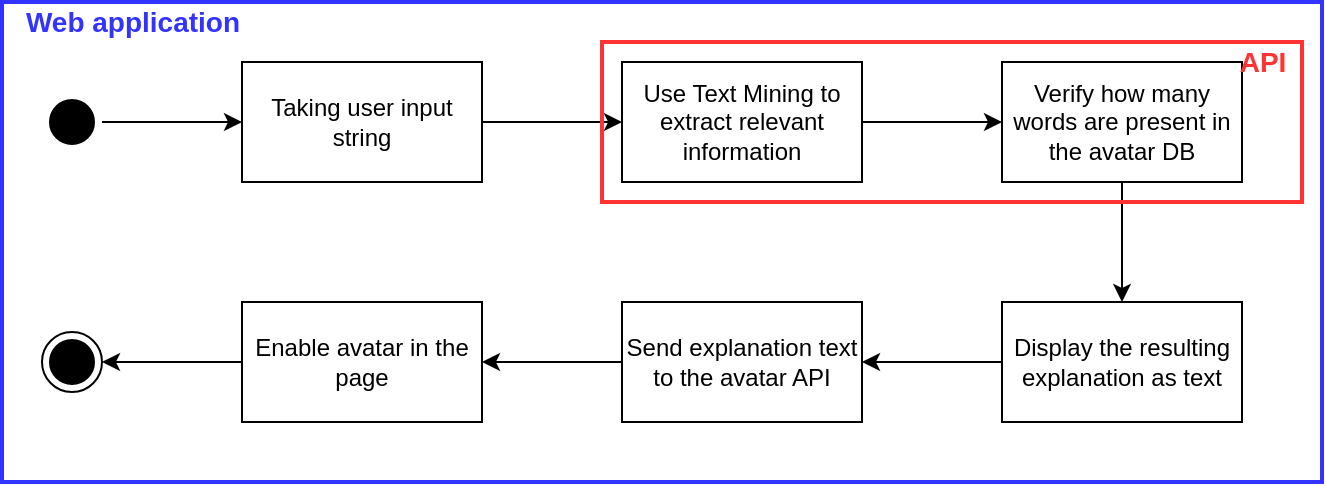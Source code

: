 <mxfile version="12.7.2" type="device"><diagram id="Ll04QxT76b2GEXGV4jRK" name="Page-1"><mxGraphModel dx="1422" dy="751" grid="1" gridSize="10" guides="1" tooltips="1" connect="1" arrows="1" fold="1" page="1" pageScale="1" pageWidth="827" pageHeight="1169" math="0" shadow="0"><root><mxCell id="0"/><mxCell id="1" parent="0"/><mxCell id="VCaXGRUXvN-TpSUMwEUP-3" value="" style="rounded=0;whiteSpace=wrap;html=1;strokeColor=#3333FF;strokeWidth=2;fillColor=none;" vertex="1" parent="1"><mxGeometry x="80" y="110" width="660" height="240" as="geometry"/></mxCell><mxCell id="2fpD-Kg2uNFjQKfal3sN-4" value="" style="edgeStyle=orthogonalEdgeStyle;rounded=0;orthogonalLoop=1;jettySize=auto;html=1;" parent="1" source="2fpD-Kg2uNFjQKfal3sN-1" target="2fpD-Kg2uNFjQKfal3sN-5" edge="1"><mxGeometry relative="1" as="geometry"><mxPoint x="115" y="250" as="targetPoint"/></mxGeometry></mxCell><mxCell id="2fpD-Kg2uNFjQKfal3sN-1" value="" style="ellipse;html=1;shape=startState;fillColor=#000000;strokeColor=#000000;" parent="1" vertex="1"><mxGeometry x="100" y="155" width="30" height="30" as="geometry"/></mxCell><mxCell id="2fpD-Kg2uNFjQKfal3sN-2" value="" style="ellipse;html=1;shape=endState;fillColor=#000000;strokeColor=#000000;" parent="1" vertex="1"><mxGeometry x="100" y="275" width="30" height="30" as="geometry"/></mxCell><mxCell id="2fpD-Kg2uNFjQKfal3sN-7" value="" style="edgeStyle=orthogonalEdgeStyle;rounded=0;orthogonalLoop=1;jettySize=auto;html=1;" parent="1" source="2fpD-Kg2uNFjQKfal3sN-5" target="2fpD-Kg2uNFjQKfal3sN-6" edge="1"><mxGeometry relative="1" as="geometry"/></mxCell><mxCell id="2fpD-Kg2uNFjQKfal3sN-5" value="Taking user input string" style="rounded=0;whiteSpace=wrap;html=1;strokeColor=#000000;fillColor=#FFFFFF;" parent="1" vertex="1"><mxGeometry x="200" y="140" width="120" height="60" as="geometry"/></mxCell><mxCell id="2fpD-Kg2uNFjQKfal3sN-9" value="" style="edgeStyle=orthogonalEdgeStyle;rounded=0;orthogonalLoop=1;jettySize=auto;html=1;" parent="1" source="2fpD-Kg2uNFjQKfal3sN-6" target="2fpD-Kg2uNFjQKfal3sN-8" edge="1"><mxGeometry relative="1" as="geometry"/></mxCell><mxCell id="2fpD-Kg2uNFjQKfal3sN-6" value="Use Text Mining to extract relevant information" style="rounded=0;whiteSpace=wrap;html=1;strokeColor=#000000;fillColor=#FFFFFF;" parent="1" vertex="1"><mxGeometry x="390" y="140" width="120" height="60" as="geometry"/></mxCell><mxCell id="2fpD-Kg2uNFjQKfal3sN-11" value="" style="edgeStyle=orthogonalEdgeStyle;rounded=0;orthogonalLoop=1;jettySize=auto;html=1;" parent="1" source="2fpD-Kg2uNFjQKfal3sN-8" target="2fpD-Kg2uNFjQKfal3sN-10" edge="1"><mxGeometry relative="1" as="geometry"/></mxCell><mxCell id="2fpD-Kg2uNFjQKfal3sN-8" value="Verify how many words are present in the avatar DB" style="rounded=0;whiteSpace=wrap;html=1;strokeColor=#000000;fillColor=#FFFFFF;" parent="1" vertex="1"><mxGeometry x="580" y="140" width="120" height="60" as="geometry"/></mxCell><mxCell id="2fpD-Kg2uNFjQKfal3sN-15" value="" style="edgeStyle=orthogonalEdgeStyle;rounded=0;orthogonalLoop=1;jettySize=auto;html=1;" parent="1" source="2fpD-Kg2uNFjQKfal3sN-10" target="2fpD-Kg2uNFjQKfal3sN-14" edge="1"><mxGeometry relative="1" as="geometry"/></mxCell><mxCell id="2fpD-Kg2uNFjQKfal3sN-10" value="Display the resulting explanation as text" style="rounded=0;whiteSpace=wrap;html=1;strokeColor=#000000;fillColor=#FFFFFF;" parent="1" vertex="1"><mxGeometry x="580" y="260" width="120" height="60" as="geometry"/></mxCell><mxCell id="2fpD-Kg2uNFjQKfal3sN-17" value="" style="edgeStyle=orthogonalEdgeStyle;rounded=0;orthogonalLoop=1;jettySize=auto;html=1;" parent="1" source="2fpD-Kg2uNFjQKfal3sN-14" target="2fpD-Kg2uNFjQKfal3sN-16" edge="1"><mxGeometry relative="1" as="geometry"/></mxCell><mxCell id="2fpD-Kg2uNFjQKfal3sN-14" value="Send explanation text to the avatar API" style="rounded=0;whiteSpace=wrap;html=1;strokeColor=#000000;fillColor=#FFFFFF;" parent="1" vertex="1"><mxGeometry x="390" y="260" width="120" height="60" as="geometry"/></mxCell><mxCell id="2fpD-Kg2uNFjQKfal3sN-18" style="edgeStyle=orthogonalEdgeStyle;rounded=0;orthogonalLoop=1;jettySize=auto;html=1;" parent="1" source="2fpD-Kg2uNFjQKfal3sN-16" target="2fpD-Kg2uNFjQKfal3sN-2" edge="1"><mxGeometry relative="1" as="geometry"/></mxCell><mxCell id="2fpD-Kg2uNFjQKfal3sN-16" value="Enable avatar in the page" style="rounded=0;whiteSpace=wrap;html=1;strokeColor=#000000;fillColor=#FFFFFF;" parent="1" vertex="1"><mxGeometry x="200" y="260" width="120" height="60" as="geometry"/></mxCell><mxCell id="VCaXGRUXvN-TpSUMwEUP-2" value="" style="rounded=0;whiteSpace=wrap;html=1;fillColor=none;strokeWidth=2;strokeColor=#FF3333;" vertex="1" parent="1"><mxGeometry x="380" y="130" width="350" height="80" as="geometry"/></mxCell><mxCell id="VCaXGRUXvN-TpSUMwEUP-4" value="&lt;b&gt;&lt;font style=&quot;font-size: 14px&quot; color=&quot;#ff3333&quot;&gt;API&lt;/font&gt;&lt;/b&gt;" style="text;html=1;align=center;verticalAlign=middle;resizable=0;points=[];autosize=1;" vertex="1" parent="1"><mxGeometry x="690" y="130" width="40" height="20" as="geometry"/></mxCell><mxCell id="VCaXGRUXvN-TpSUMwEUP-5" value="&lt;b&gt;&lt;font style=&quot;font-size: 14px&quot; color=&quot;#3333ff&quot;&gt;Web application&lt;/font&gt;&lt;/b&gt;" style="text;html=1;align=center;verticalAlign=middle;resizable=0;points=[];autosize=1;" vertex="1" parent="1"><mxGeometry x="80" y="110" width="130" height="20" as="geometry"/></mxCell></root></mxGraphModel></diagram></mxfile>